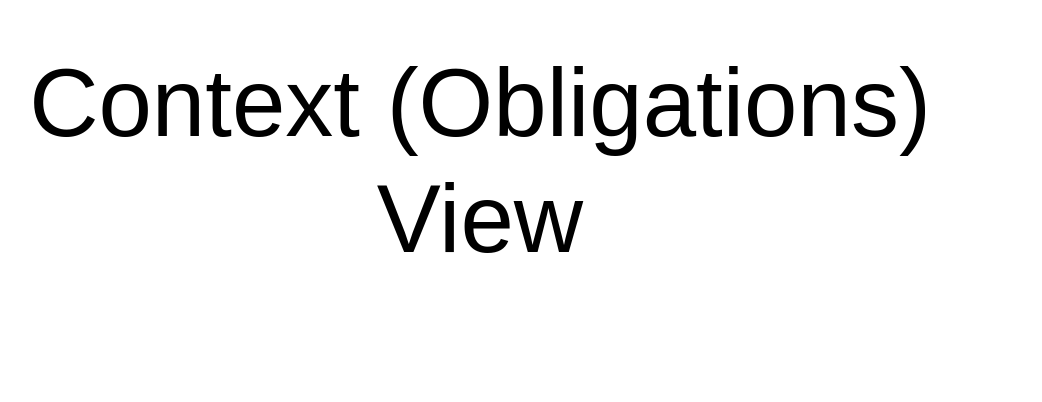 <mxfile compressed="false" version="17.5.0" type="google">
  <diagram id="sYI7F_86MUgJoxtKeTnt" name="CONSTRAINTS &amp; OBLIGATIONS CONTEXT VIEW">
    <mxGraphModel grid="1" page="1" gridSize="10" guides="1" tooltips="1" connect="1" arrows="1" fold="1" pageScale="1" pageWidth="827" pageHeight="1169" math="0" shadow="0">
      <root>
        <mxCell id="-5lz5MB07r6ATgKLeakf-0" />
        <mxCell id="MxgI87lIxY2X0SS02bog-0" value="About" style="" parent="-5lz5MB07r6ATgKLeakf-0" />
        <UserObject label="" tooltip="The System Context View describes the System in Context to one or more of various other aspects, including:&#xa;&#xa;&#xa;&#xa;- Business Strategies&#xa;&#xa;- Schedules&#xa;&#xa;- Budgets (where appropriate)&#xa;&#xa;- Stakeholders&#xa;&#xa;- Business User Roles&#xa;&#xa;- Systems to Integrate with&#xa;&#xa;- Constraints (Agreements, Principles, Technical)&#xa;&#xa;- Issues and Risks&#xa;&#xa;- Options and Decisions&#xa;&#xa;- etc." id="8yo8HRc1npa4OYky7nrS-0">
          <mxCell style="shape=image;html=1;verticalAlign=top;verticalLabelPosition=bottom;labelBackgroundColor=#ffffff;imageAspect=0;aspect=fixed;image=https://cdn1.iconfinder.com/data/icons/hawcons/32/699014-icon-28-information-128.png;shadow=0;dashed=0;fontFamily=Helvetica;fontSize=12;fontColor=#000000;align=center;strokeColor=#000000;fillColor=#505050;dashPattern=1 1;" vertex="1" parent="MxgI87lIxY2X0SS02bog-0">
            <mxGeometry x="660" y="460" width="20" height="20" as="geometry" />
          </mxCell>
        </UserObject>
        <mxCell id="-5lz5MB07r6ATgKLeakf-1" value="TItle" style="" parent="-5lz5MB07r6ATgKLeakf-0" />
        <mxCell id="-5lz5MB07r6ATgKLeakf-2" value="Context (Obligations)&lt;br&gt;View" style="text;html=1;strokeColor=none;fillColor=none;align=center;verticalAlign=middle;whiteSpace=wrap;rounded=0;fontSize=48;opacity=30;" vertex="1" parent="-5lz5MB07r6ATgKLeakf-1">
          <mxGeometry x="160" y="280" width="480" height="160" as="geometry" />
        </mxCell>
      </root>
    </mxGraphModel>
  </diagram>
</mxfile>
